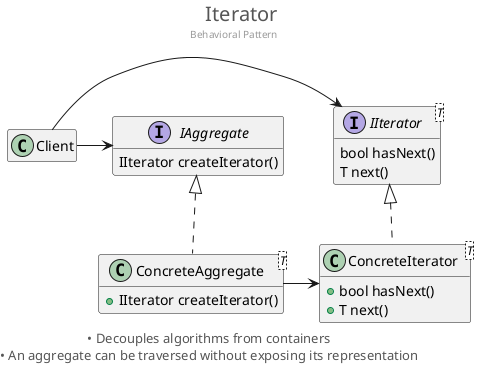 @startuml
' skinparam dpi 300
skinparam FooterFontColor #555
skinparam FooterFontSize 13
hide empty fields
hide empty methods

center header
<font color=#555555 size=20>Iterator</font>
<font color=#999999>Behavioral Pattern</font>
endheader

left footer
• Decouples algorithms from containers
• An aggregate can be traversed without exposing its representation
endfooter

interface IAggregate
{
   IIterator createIterator()
}

class ConcreteAggregate<T> implements IAggregate
{
   +IIterator createIterator()
}

interface IIterator<T>
{
   bool hasNext()
   T next()
}

class ConcreteIterator<T> implements IIterator
{
   +bool hasNext()
   +T next() 
}

class Client {}

Client -> IIterator
Client -> IAggregate
ConcreteAggregate -> ConcreteIterator
@enduml
